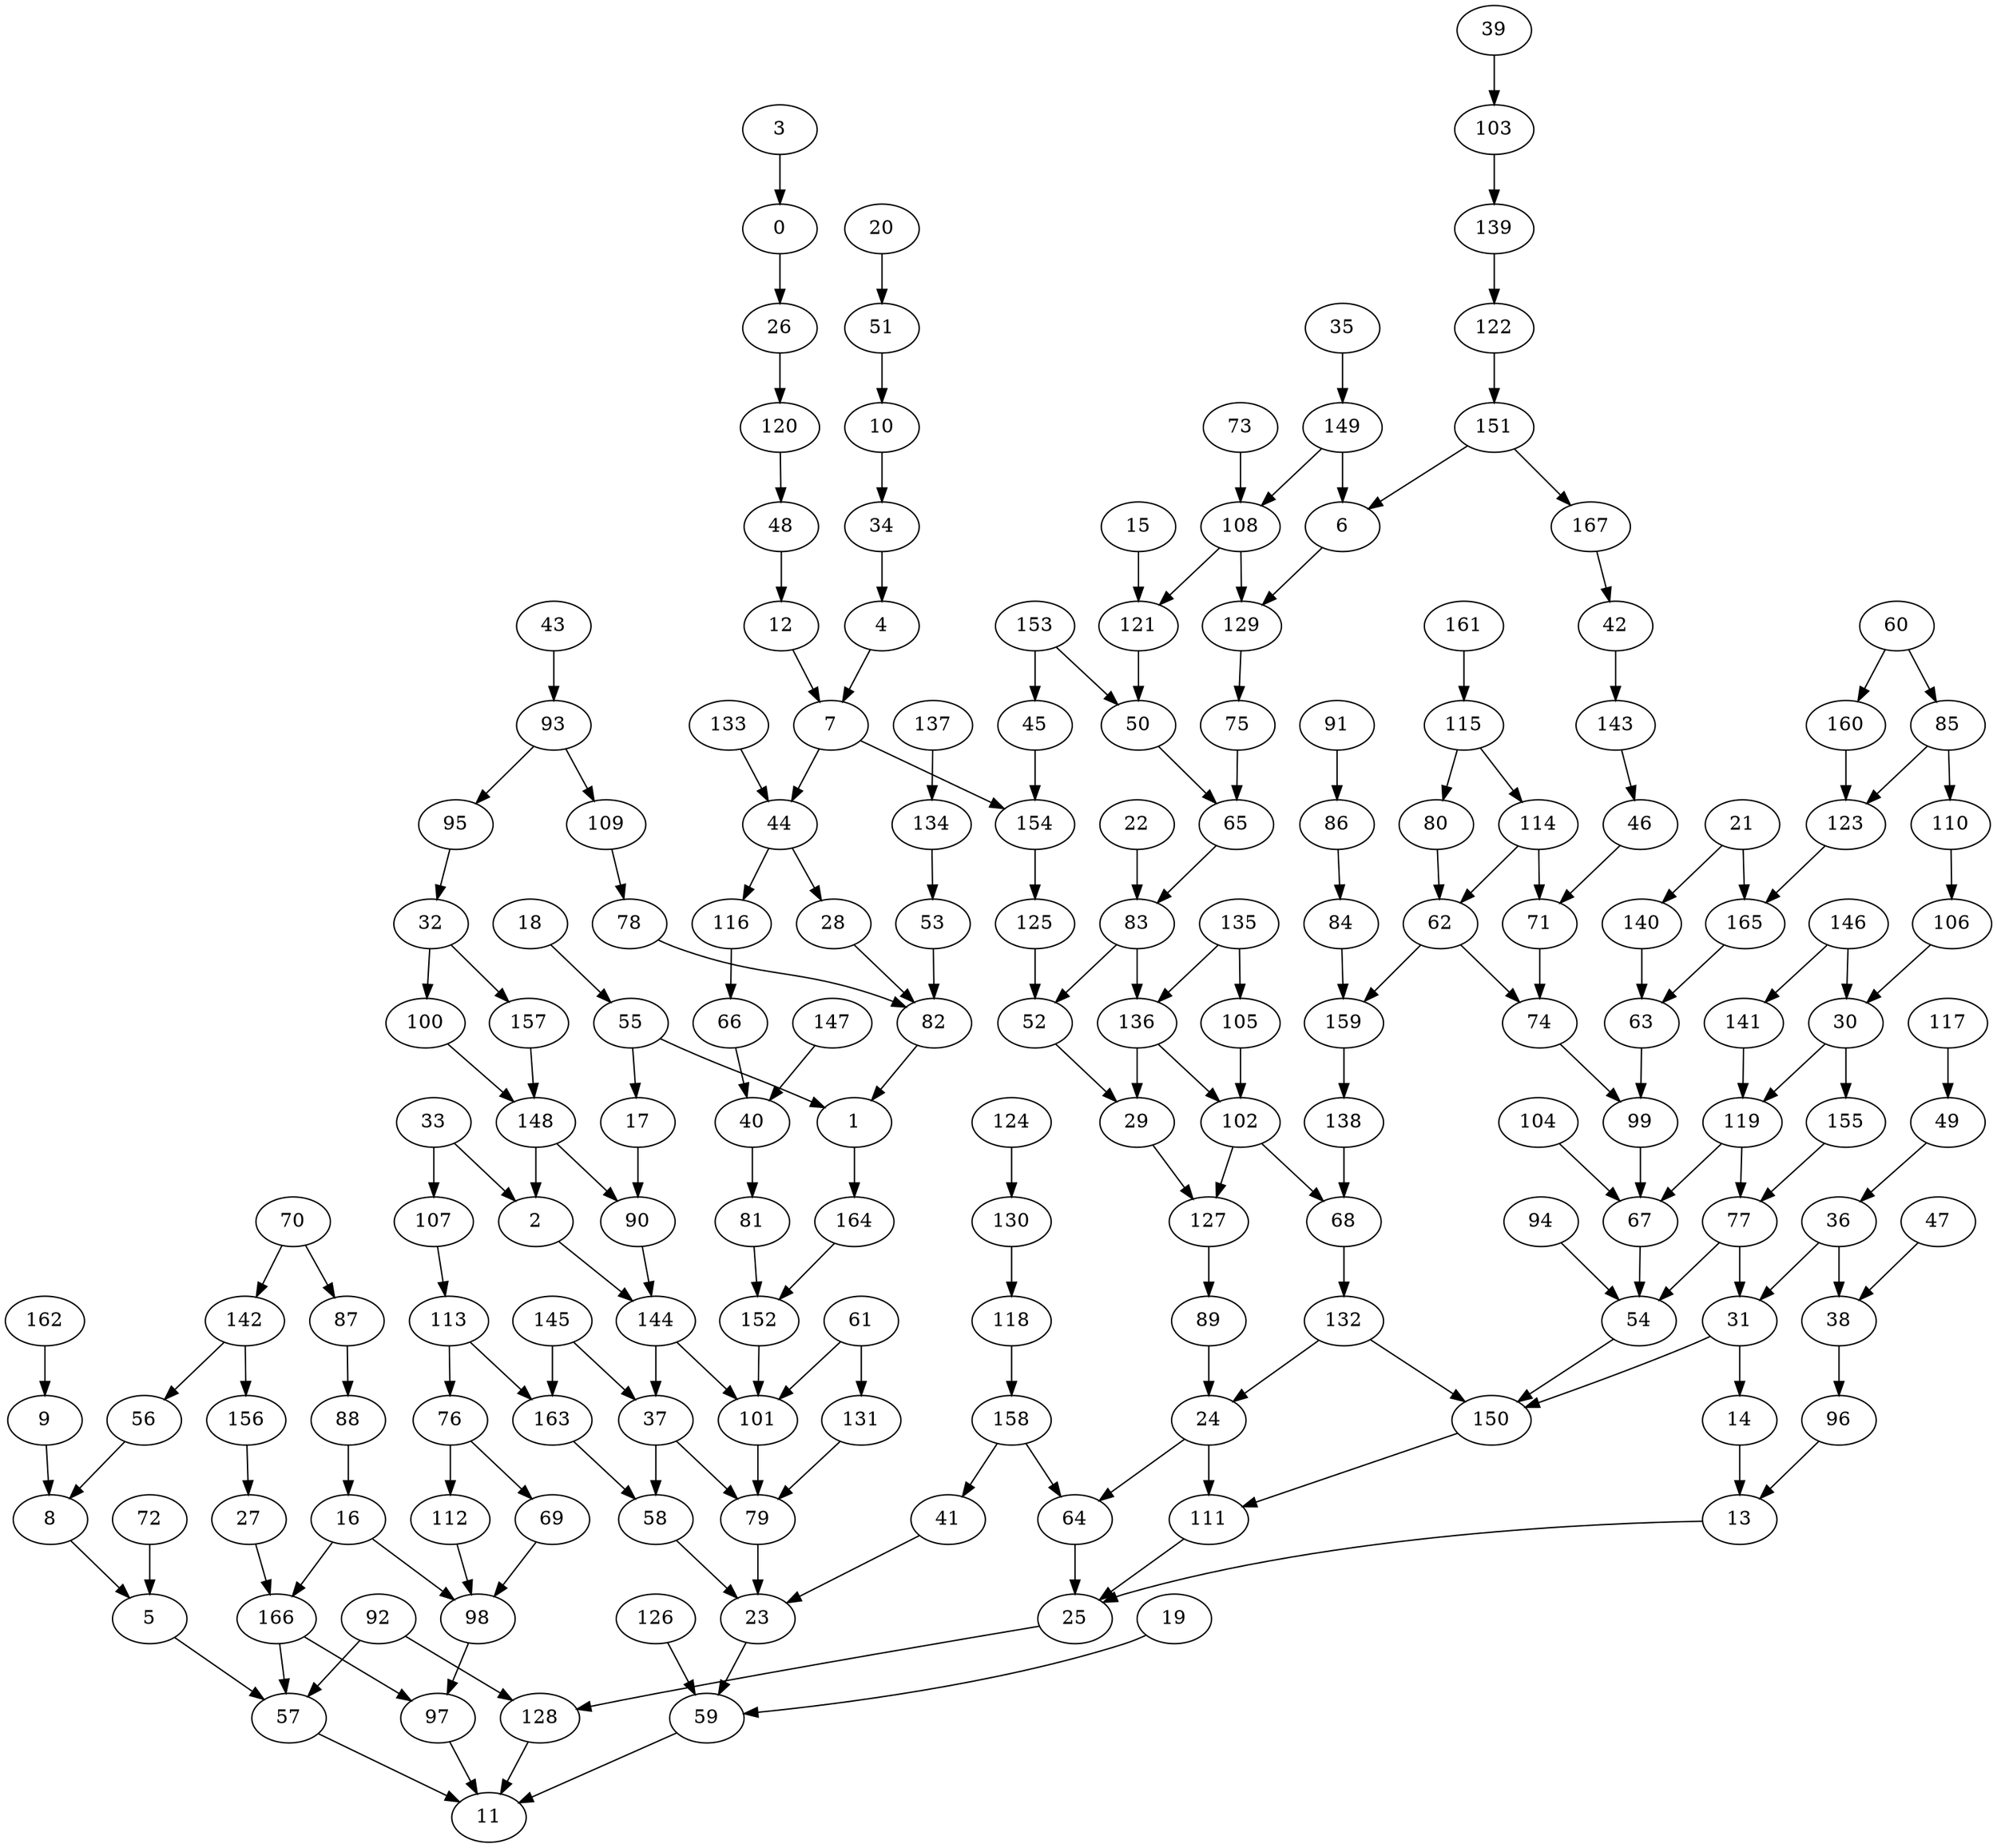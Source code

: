 strict digraph "" {
	0 -> 26;
	3 -> 0;
	1 -> 164;
	55 -> 1;
	55 -> 17;
	82 -> 1;
	2 -> 144;
	33 -> 2;
	33 -> 107;
	148 -> 2;
	148 -> 90;
	4 -> 7;
	34 -> 4;
	5 -> 57;
	8 -> 5;
	72 -> 5;
	6 -> 129;
	149 -> 6;
	149 -> 108;
	151 -> 6;
	151 -> 167;
	7 -> 44;
	7 -> 154;
	12 -> 7;
	9 -> 8;
	56 -> 8;
	162 -> 9;
	10 -> 34;
	51 -> 10;
	57 -> 11;
	59 -> 11;
	97 -> 11;
	128 -> 11;
	48 -> 12;
	13 -> 25;
	14 -> 13;
	96 -> 13;
	31 -> 14;
	31 -> 150;
	16 -> 166;
	16 -> 98;
	88 -> 16;
	17 -> 90;
	23 -> 59;
	41 -> 23;
	58 -> 23;
	79 -> 23;
	24 -> 64;
	24 -> 111;
	89 -> 24;
	132 -> 24;
	132 -> 150;
	25 -> 128;
	64 -> 25;
	111 -> 25;
	26 -> 120;
	27 -> 166;
	156 -> 27;
	28 -> 82;
	44 -> 28;
	44 -> 116;
	29 -> 127;
	52 -> 29;
	136 -> 29;
	136 -> 102;
	30 -> 119;
	30 -> 155;
	106 -> 30;
	146 -> 30;
	146 -> 141;
	36 -> 31;
	36 -> 38;
	77 -> 31;
	77 -> 54;
	32 -> 100;
	32 -> 157;
	95 -> 32;
	49 -> 36;
	37 -> 58;
	37 -> 79;
	144 -> 37;
	144 -> 101;
	145 -> 37;
	145 -> 163;
	38 -> 96;
	47 -> 38;
	40 -> 81;
	66 -> 40;
	147 -> 40;
	158 -> 41;
	158 -> 64;
	42 -> 143;
	167 -> 42;
	133 -> 44;
	45 -> 154;
	153 -> 45;
	153 -> 50;
	46 -> 71;
	143 -> 46;
	120 -> 48;
	117 -> 49;
	50 -> 65;
	121 -> 50;
	20 -> 51;
	83 -> 52;
	83 -> 136;
	125 -> 52;
	53 -> 82;
	134 -> 53;
	54 -> 150;
	67 -> 54;
	94 -> 54;
	18 -> 55;
	142 -> 56;
	142 -> 156;
	92 -> 57;
	92 -> 128;
	166 -> 57;
	166 -> 97;
	163 -> 58;
	19 -> 59;
	126 -> 59;
	62 -> 74;
	62 -> 159;
	80 -> 62;
	114 -> 62;
	114 -> 71;
	63 -> 99;
	140 -> 63;
	165 -> 63;
	65 -> 83;
	75 -> 65;
	116 -> 66;
	99 -> 67;
	104 -> 67;
	119 -> 77;
	119 -> 67;
	68 -> 132;
	102 -> 68;
	102 -> 127;
	138 -> 68;
	69 -> 98;
	76 -> 69;
	76 -> 112;
	71 -> 74;
	74 -> 99;
	129 -> 75;
	113 -> 163;
	113 -> 76;
	155 -> 77;
	78 -> 82;
	109 -> 78;
	101 -> 79;
	131 -> 79;
	115 -> 80;
	115 -> 114;
	81 -> 152;
	22 -> 83;
	84 -> 159;
	86 -> 84;
	85 -> 110;
	85 -> 123;
	60 -> 85;
	60 -> 160;
	91 -> 86;
	87 -> 88;
	70 -> 142;
	70 -> 87;
	127 -> 89;
	90 -> 144;
	93 -> 95;
	93 -> 109;
	43 -> 93;
	98 -> 97;
	112 -> 98;
	100 -> 148;
	61 -> 101;
	61 -> 131;
	152 -> 101;
	105 -> 102;
	103 -> 139;
	39 -> 103;
	135 -> 136;
	135 -> 105;
	110 -> 106;
	107 -> 113;
	108 -> 121;
	108 -> 129;
	73 -> 108;
	150 -> 111;
	161 -> 115;
	118 -> 158;
	130 -> 118;
	141 -> 119;
	15 -> 121;
	122 -> 151;
	139 -> 122;
	123 -> 165;
	160 -> 123;
	154 -> 125;
	124 -> 130;
	137 -> 134;
	159 -> 138;
	21 -> 140;
	21 -> 165;
	157 -> 148;
	35 -> 149;
	164 -> 152;
}
